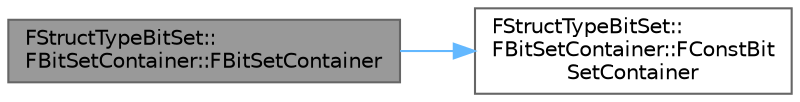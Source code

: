 digraph "FStructTypeBitSet::FBitSetContainer::FBitSetContainer"
{
 // INTERACTIVE_SVG=YES
 // LATEX_PDF_SIZE
  bgcolor="transparent";
  edge [fontname=Helvetica,fontsize=10,labelfontname=Helvetica,labelfontsize=10];
  node [fontname=Helvetica,fontsize=10,shape=box,height=0.2,width=0.4];
  rankdir="LR";
  Node1 [id="Node000001",label="FStructTypeBitSet::\lFBitSetContainer::FBitSetContainer",height=0.2,width=0.4,color="gray40", fillcolor="grey60", style="filled", fontcolor="black",tooltip=" "];
  Node1 -> Node2 [id="edge1_Node000001_Node000002",color="steelblue1",style="solid",tooltip=" "];
  Node2 [id="Node000002",label="FStructTypeBitSet::\lFBitSetContainer::FConstBit\lSetContainer",height=0.2,width=0.4,color="grey40", fillcolor="white", style="filled",URL="$d6/daa/structFStructTypeBitSet_1_1FBitSetContainer.html#a2feb1ed3724f3fe9be4f7a395049a887",tooltip=" "];
}
